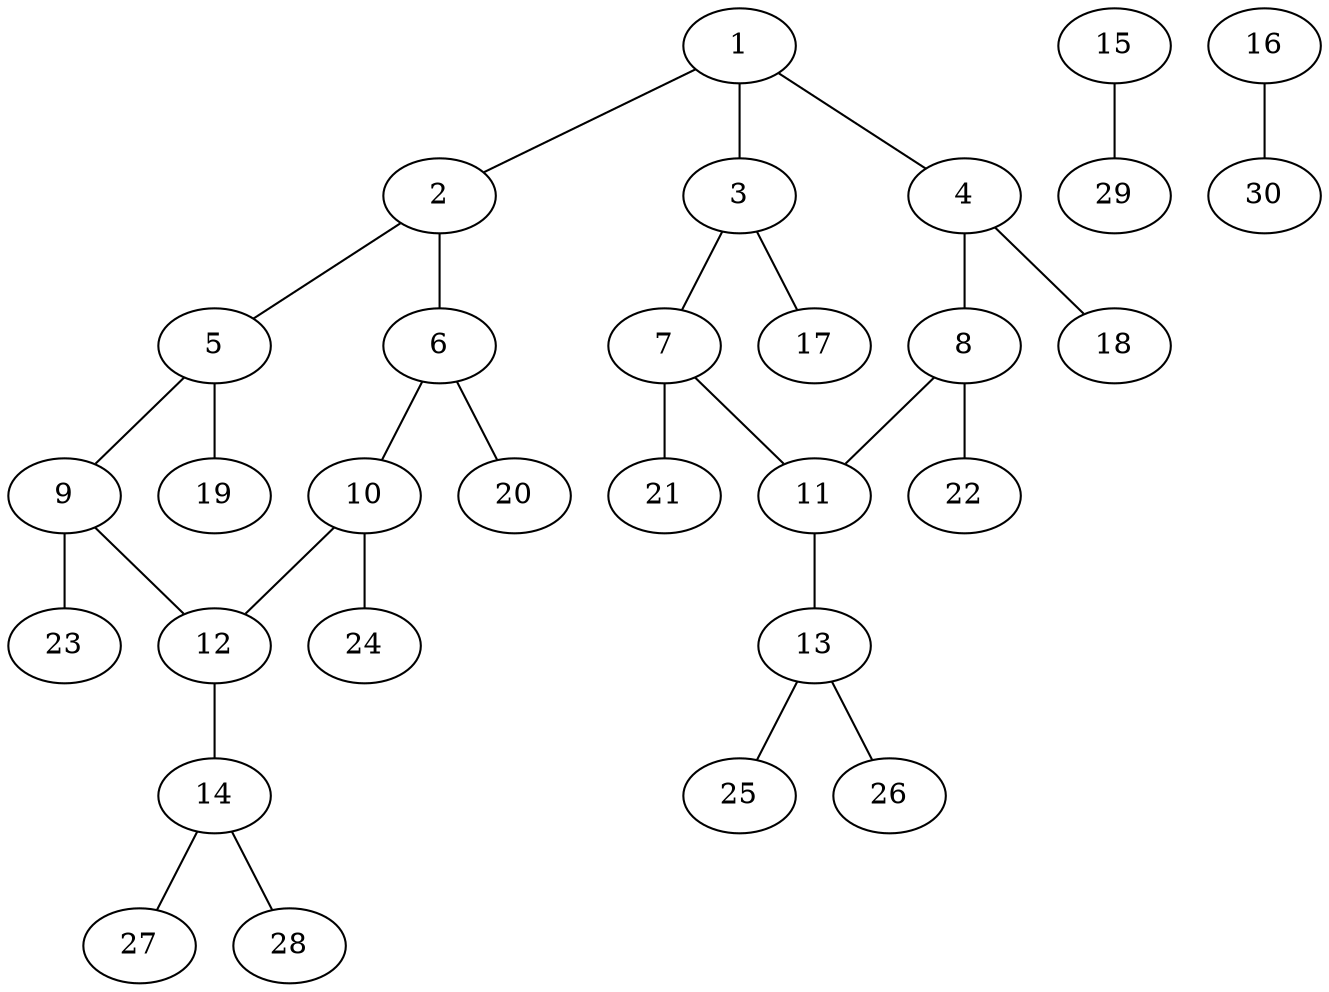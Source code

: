 graph molecule_4271 {
	1	 [chem=C];
	2	 [chem=C];
	1 -- 2	 [valence=1];
	3	 [chem=C];
	1 -- 3	 [valence=1];
	4	 [chem=C];
	1 -- 4	 [valence=2];
	5	 [chem=C];
	2 -- 5	 [valence=1];
	6	 [chem=C];
	2 -- 6	 [valence=2];
	7	 [chem=C];
	3 -- 7	 [valence=2];
	17	 [chem=H];
	3 -- 17	 [valence=1];
	8	 [chem=C];
	4 -- 8	 [valence=1];
	18	 [chem=H];
	4 -- 18	 [valence=1];
	9	 [chem=C];
	5 -- 9	 [valence=2];
	19	 [chem=H];
	5 -- 19	 [valence=1];
	10	 [chem=C];
	6 -- 10	 [valence=1];
	20	 [chem=H];
	6 -- 20	 [valence=1];
	11	 [chem=C];
	7 -- 11	 [valence=1];
	21	 [chem=H];
	7 -- 21	 [valence=1];
	8 -- 11	 [valence=2];
	22	 [chem=H];
	8 -- 22	 [valence=1];
	12	 [chem=C];
	9 -- 12	 [valence=1];
	23	 [chem=H];
	9 -- 23	 [valence=1];
	10 -- 12	 [valence=2];
	24	 [chem=H];
	10 -- 24	 [valence=1];
	13	 [chem=N];
	11 -- 13	 [valence=1];
	14	 [chem=N];
	12 -- 14	 [valence=1];
	25	 [chem=H];
	13 -- 25	 [valence=1];
	26	 [chem=H];
	13 -- 26	 [valence=1];
	27	 [chem=H];
	14 -- 27	 [valence=1];
	28	 [chem=H];
	14 -- 28	 [valence=1];
	15	 [chem=Cl];
	29	 [chem=H];
	15 -- 29	 [valence=1];
	16	 [chem=Cl];
	30	 [chem=H];
	16 -- 30	 [valence=1];
}
